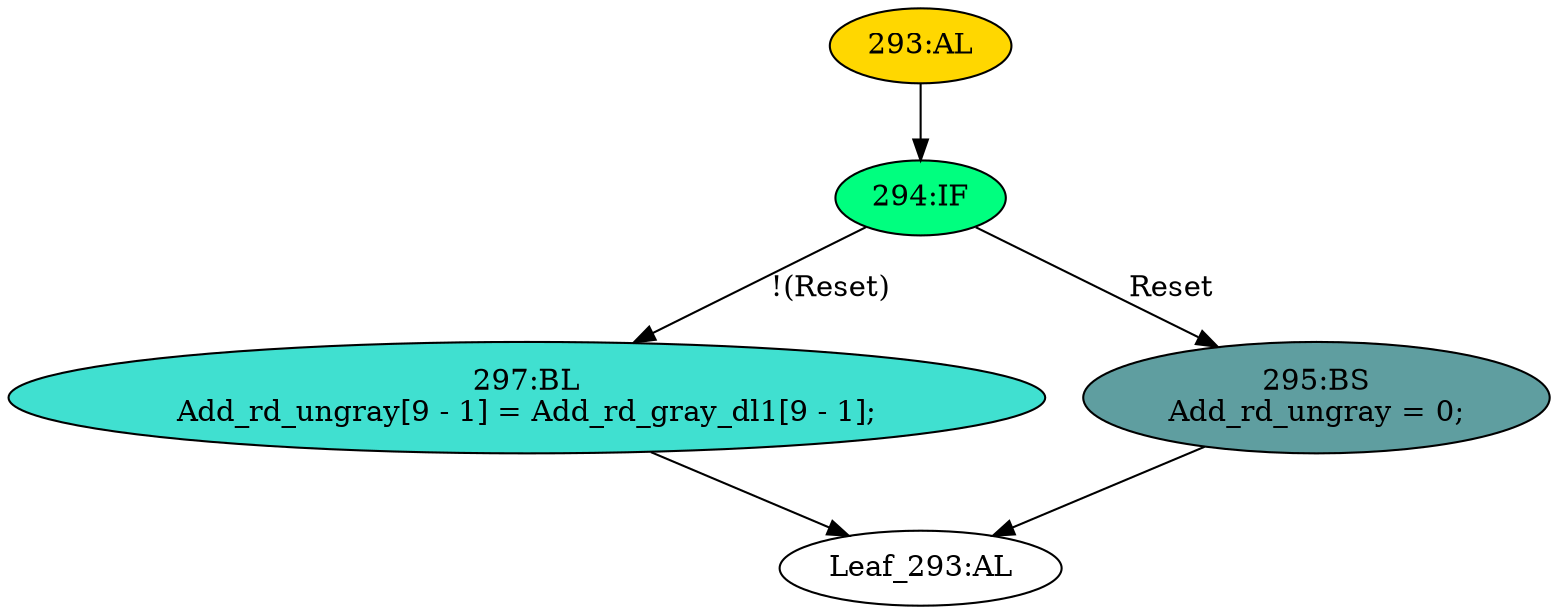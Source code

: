 strict digraph "" {
	node [label="\N"];
	"297:BL"	 [ast="<pyverilog.vparser.ast.Block object at 0x7fbd1c2d1210>",
		fillcolor=turquoise,
		label="297:BL
Add_rd_ungray[9 - 1] = Add_rd_gray_dl1[9 - 1];",
		statements="[<pyverilog.vparser.ast.BlockingSubstitution object at 0x7fbd1c2bab50>]",
		style=filled,
		typ=Block];
	"Leaf_293:AL"	 [def_var="['Add_rd_ungray']",
		label="Leaf_293:AL"];
	"297:BL" -> "Leaf_293:AL"	 [cond="[]",
		lineno=None];
	"293:AL"	 [ast="<pyverilog.vparser.ast.Always object at 0x7fbd1c2d1b90>",
		clk_sens=True,
		fillcolor=gold,
		label="293:AL",
		sens="['Clk_MAC', 'Reset']",
		statements="[]",
		style=filled,
		typ=Always,
		use_var="['Reset', 'Add_rd_gray_dl1']"];
	"294:IF"	 [ast="<pyverilog.vparser.ast.IfStatement object at 0x7fbd1c2d1d10>",
		fillcolor=springgreen,
		label="294:IF",
		statements="[]",
		style=filled,
		typ=IfStatement];
	"293:AL" -> "294:IF"	 [cond="[]",
		lineno=None];
	"294:IF" -> "297:BL"	 [cond="['Reset']",
		label="!(Reset)",
		lineno=294];
	"295:BS"	 [ast="<pyverilog.vparser.ast.BlockingSubstitution object at 0x7fbd1c2d1dd0>",
		fillcolor=cadetblue,
		label="295:BS
Add_rd_ungray = 0;",
		statements="[<pyverilog.vparser.ast.BlockingSubstitution object at 0x7fbd1c2d1dd0>]",
		style=filled,
		typ=BlockingSubstitution];
	"294:IF" -> "295:BS"	 [cond="['Reset']",
		label=Reset,
		lineno=294];
	"295:BS" -> "Leaf_293:AL"	 [cond="[]",
		lineno=None];
}
